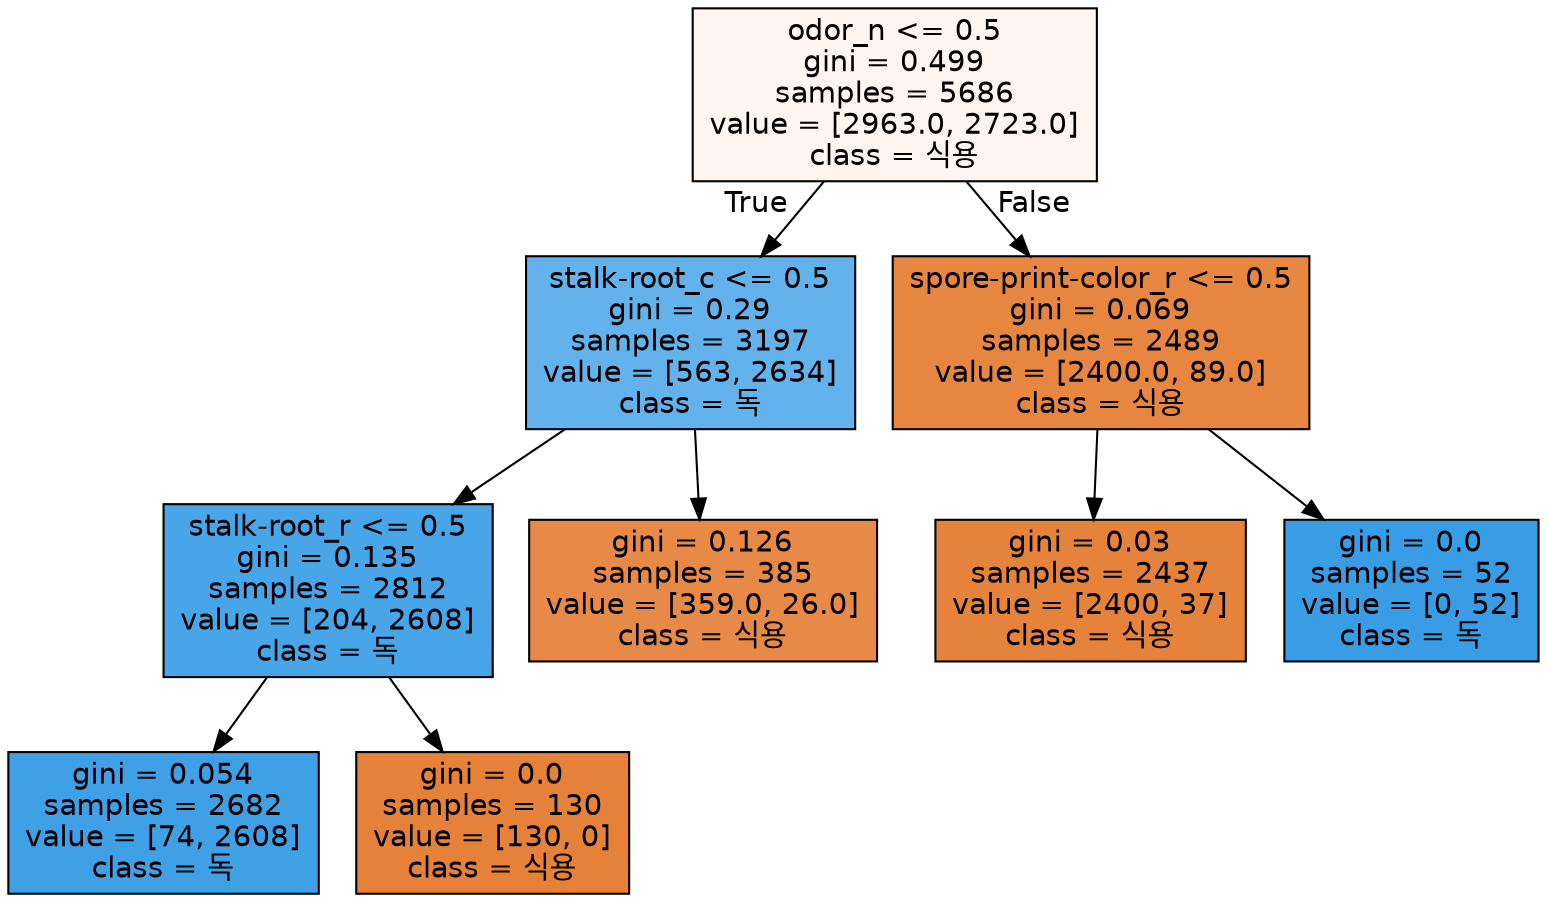 digraph Tree {
node [shape=box, style="filled", color="black", fontname="helvetica"] ;
edge [fontname="helvetica"] ;
0 [label="odor_n <= 0.5\ngini = 0.499\nsamples = 5686\nvalue = [2963.0, 2723.0]\nclass = 식용", fillcolor="#fdf5ef"] ;
1 [label="stalk-root_c <= 0.5\ngini = 0.29\nsamples = 3197\nvalue = [563, 2634]\nclass = 독", fillcolor="#63b2eb"] ;
0 -> 1 [labeldistance=2.5, labelangle=45, headlabel="True"] ;
3 [label="stalk-root_r <= 0.5\ngini = 0.135\nsamples = 2812\nvalue = [204, 2608]\nclass = 독", fillcolor="#48a5e7"] ;
1 -> 3 ;
5 [label="gini = 0.054\nsamples = 2682\nvalue = [74, 2608]\nclass = 독", fillcolor="#3fa0e6"] ;
3 -> 5 ;
6 [label="gini = 0.0\nsamples = 130\nvalue = [130, 0]\nclass = 식용", fillcolor="#e58139"] ;
3 -> 6 ;
4 [label="gini = 0.126\nsamples = 385\nvalue = [359.0, 26.0]\nclass = 식용", fillcolor="#e78a47"] ;
1 -> 4 ;
2 [label="spore-print-color_r <= 0.5\ngini = 0.069\nsamples = 2489\nvalue = [2400.0, 89.0]\nclass = 식용", fillcolor="#e68640"] ;
0 -> 2 [labeldistance=2.5, labelangle=-45, headlabel="False"] ;
7 [label="gini = 0.03\nsamples = 2437\nvalue = [2400, 37]\nclass = 식용", fillcolor="#e5833c"] ;
2 -> 7 ;
8 [label="gini = 0.0\nsamples = 52\nvalue = [0, 52]\nclass = 독", fillcolor="#399de5"] ;
2 -> 8 ;
}